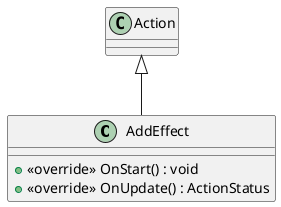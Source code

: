 @startuml
class AddEffect {
    + <<override>> OnStart() : void
    + <<override>> OnUpdate() : ActionStatus
}
Action <|-- AddEffect
@enduml
